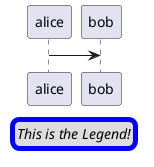 {
  "sha1": "3i6pklr8q1yz07zdjh2ajmc1g55ud9i",
  "insertion": {
    "when": "2024-05-30T20:48:20.274Z",
    "user": "plantuml@gmail.com"
  }
}
@startuml
skinparam Legend {
  BorderColor blue
  BorderThickness 5.0
  FontStyle italic
}
skinparam NoteBorderThickness 2.0
alice -> bob
legend right
  This is the Legend!
end legend
@enduml

